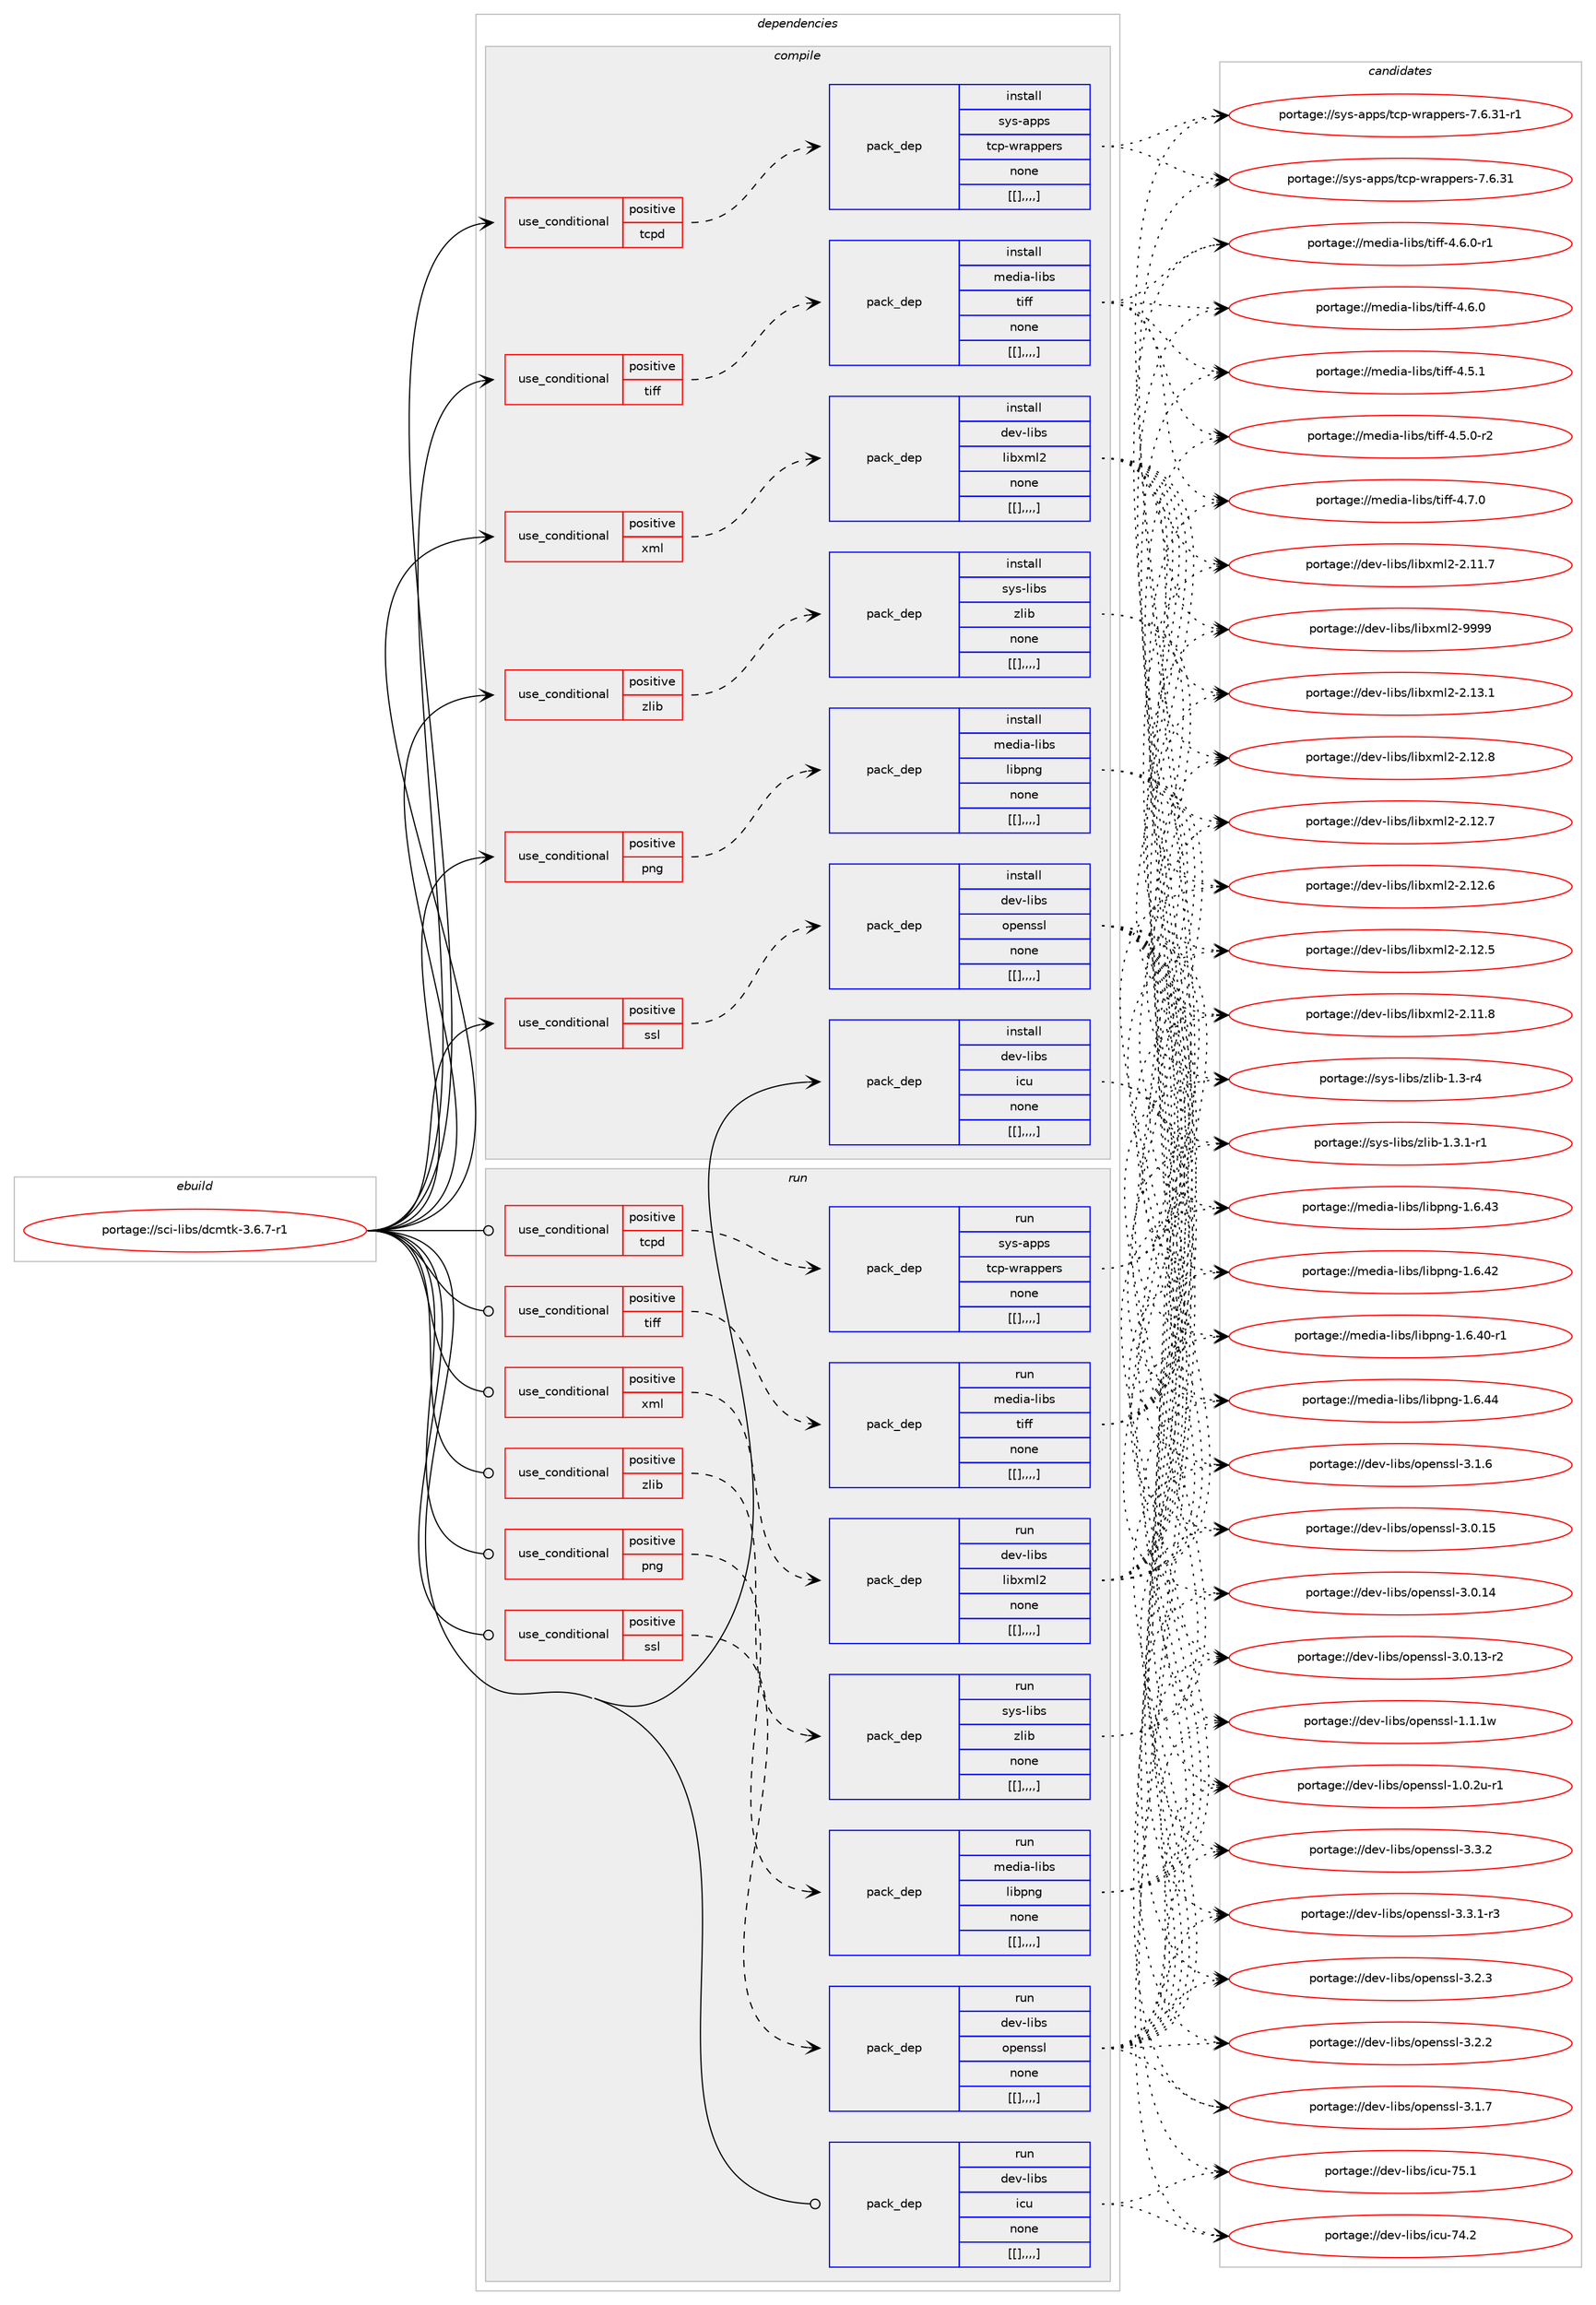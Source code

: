 digraph prolog {

# *************
# Graph options
# *************

newrank=true;
concentrate=true;
compound=true;
graph [rankdir=LR,fontname=Helvetica,fontsize=10,ranksep=1.5];#, ranksep=2.5, nodesep=0.2];
edge  [arrowhead=vee];
node  [fontname=Helvetica,fontsize=10];

# **********
# The ebuild
# **********

subgraph cluster_leftcol {
color=gray;
label=<<i>ebuild</i>>;
id [label="portage://sci-libs/dcmtk-3.6.7-r1", color=red, width=4, href="../sci-libs/dcmtk-3.6.7-r1.svg"];
}

# ****************
# The dependencies
# ****************

subgraph cluster_midcol {
color=gray;
label=<<i>dependencies</i>>;
subgraph cluster_compile {
fillcolor="#eeeeee";
style=filled;
label=<<i>compile</i>>;
subgraph cond109358 {
dependency410313 [label=<<TABLE BORDER="0" CELLBORDER="1" CELLSPACING="0" CELLPADDING="4"><TR><TD ROWSPAN="3" CELLPADDING="10">use_conditional</TD></TR><TR><TD>positive</TD></TR><TR><TD>png</TD></TR></TABLE>>, shape=none, color=red];
subgraph pack298088 {
dependency410314 [label=<<TABLE BORDER="0" CELLBORDER="1" CELLSPACING="0" CELLPADDING="4" WIDTH="220"><TR><TD ROWSPAN="6" CELLPADDING="30">pack_dep</TD></TR><TR><TD WIDTH="110">install</TD></TR><TR><TD>media-libs</TD></TR><TR><TD>libpng</TD></TR><TR><TD>none</TD></TR><TR><TD>[[],,,,]</TD></TR></TABLE>>, shape=none, color=blue];
}
dependency410313:e -> dependency410314:w [weight=20,style="dashed",arrowhead="vee"];
}
id:e -> dependency410313:w [weight=20,style="solid",arrowhead="vee"];
subgraph cond109359 {
dependency410315 [label=<<TABLE BORDER="0" CELLBORDER="1" CELLSPACING="0" CELLPADDING="4"><TR><TD ROWSPAN="3" CELLPADDING="10">use_conditional</TD></TR><TR><TD>positive</TD></TR><TR><TD>ssl</TD></TR></TABLE>>, shape=none, color=red];
subgraph pack298089 {
dependency410316 [label=<<TABLE BORDER="0" CELLBORDER="1" CELLSPACING="0" CELLPADDING="4" WIDTH="220"><TR><TD ROWSPAN="6" CELLPADDING="30">pack_dep</TD></TR><TR><TD WIDTH="110">install</TD></TR><TR><TD>dev-libs</TD></TR><TR><TD>openssl</TD></TR><TR><TD>none</TD></TR><TR><TD>[[],,,,]</TD></TR></TABLE>>, shape=none, color=blue];
}
dependency410315:e -> dependency410316:w [weight=20,style="dashed",arrowhead="vee"];
}
id:e -> dependency410315:w [weight=20,style="solid",arrowhead="vee"];
subgraph cond109360 {
dependency410317 [label=<<TABLE BORDER="0" CELLBORDER="1" CELLSPACING="0" CELLPADDING="4"><TR><TD ROWSPAN="3" CELLPADDING="10">use_conditional</TD></TR><TR><TD>positive</TD></TR><TR><TD>tcpd</TD></TR></TABLE>>, shape=none, color=red];
subgraph pack298090 {
dependency410318 [label=<<TABLE BORDER="0" CELLBORDER="1" CELLSPACING="0" CELLPADDING="4" WIDTH="220"><TR><TD ROWSPAN="6" CELLPADDING="30">pack_dep</TD></TR><TR><TD WIDTH="110">install</TD></TR><TR><TD>sys-apps</TD></TR><TR><TD>tcp-wrappers</TD></TR><TR><TD>none</TD></TR><TR><TD>[[],,,,]</TD></TR></TABLE>>, shape=none, color=blue];
}
dependency410317:e -> dependency410318:w [weight=20,style="dashed",arrowhead="vee"];
}
id:e -> dependency410317:w [weight=20,style="solid",arrowhead="vee"];
subgraph cond109361 {
dependency410319 [label=<<TABLE BORDER="0" CELLBORDER="1" CELLSPACING="0" CELLPADDING="4"><TR><TD ROWSPAN="3" CELLPADDING="10">use_conditional</TD></TR><TR><TD>positive</TD></TR><TR><TD>tiff</TD></TR></TABLE>>, shape=none, color=red];
subgraph pack298091 {
dependency410320 [label=<<TABLE BORDER="0" CELLBORDER="1" CELLSPACING="0" CELLPADDING="4" WIDTH="220"><TR><TD ROWSPAN="6" CELLPADDING="30">pack_dep</TD></TR><TR><TD WIDTH="110">install</TD></TR><TR><TD>media-libs</TD></TR><TR><TD>tiff</TD></TR><TR><TD>none</TD></TR><TR><TD>[[],,,,]</TD></TR></TABLE>>, shape=none, color=blue];
}
dependency410319:e -> dependency410320:w [weight=20,style="dashed",arrowhead="vee"];
}
id:e -> dependency410319:w [weight=20,style="solid",arrowhead="vee"];
subgraph cond109362 {
dependency410321 [label=<<TABLE BORDER="0" CELLBORDER="1" CELLSPACING="0" CELLPADDING="4"><TR><TD ROWSPAN="3" CELLPADDING="10">use_conditional</TD></TR><TR><TD>positive</TD></TR><TR><TD>xml</TD></TR></TABLE>>, shape=none, color=red];
subgraph pack298092 {
dependency410322 [label=<<TABLE BORDER="0" CELLBORDER="1" CELLSPACING="0" CELLPADDING="4" WIDTH="220"><TR><TD ROWSPAN="6" CELLPADDING="30">pack_dep</TD></TR><TR><TD WIDTH="110">install</TD></TR><TR><TD>dev-libs</TD></TR><TR><TD>libxml2</TD></TR><TR><TD>none</TD></TR><TR><TD>[[],,,,]</TD></TR></TABLE>>, shape=none, color=blue];
}
dependency410321:e -> dependency410322:w [weight=20,style="dashed",arrowhead="vee"];
}
id:e -> dependency410321:w [weight=20,style="solid",arrowhead="vee"];
subgraph cond109363 {
dependency410323 [label=<<TABLE BORDER="0" CELLBORDER="1" CELLSPACING="0" CELLPADDING="4"><TR><TD ROWSPAN="3" CELLPADDING="10">use_conditional</TD></TR><TR><TD>positive</TD></TR><TR><TD>zlib</TD></TR></TABLE>>, shape=none, color=red];
subgraph pack298093 {
dependency410324 [label=<<TABLE BORDER="0" CELLBORDER="1" CELLSPACING="0" CELLPADDING="4" WIDTH="220"><TR><TD ROWSPAN="6" CELLPADDING="30">pack_dep</TD></TR><TR><TD WIDTH="110">install</TD></TR><TR><TD>sys-libs</TD></TR><TR><TD>zlib</TD></TR><TR><TD>none</TD></TR><TR><TD>[[],,,,]</TD></TR></TABLE>>, shape=none, color=blue];
}
dependency410323:e -> dependency410324:w [weight=20,style="dashed",arrowhead="vee"];
}
id:e -> dependency410323:w [weight=20,style="solid",arrowhead="vee"];
subgraph pack298094 {
dependency410325 [label=<<TABLE BORDER="0" CELLBORDER="1" CELLSPACING="0" CELLPADDING="4" WIDTH="220"><TR><TD ROWSPAN="6" CELLPADDING="30">pack_dep</TD></TR><TR><TD WIDTH="110">install</TD></TR><TR><TD>dev-libs</TD></TR><TR><TD>icu</TD></TR><TR><TD>none</TD></TR><TR><TD>[[],,,,]</TD></TR></TABLE>>, shape=none, color=blue];
}
id:e -> dependency410325:w [weight=20,style="solid",arrowhead="vee"];
}
subgraph cluster_compileandrun {
fillcolor="#eeeeee";
style=filled;
label=<<i>compile and run</i>>;
}
subgraph cluster_run {
fillcolor="#eeeeee";
style=filled;
label=<<i>run</i>>;
subgraph cond109364 {
dependency410326 [label=<<TABLE BORDER="0" CELLBORDER="1" CELLSPACING="0" CELLPADDING="4"><TR><TD ROWSPAN="3" CELLPADDING="10">use_conditional</TD></TR><TR><TD>positive</TD></TR><TR><TD>png</TD></TR></TABLE>>, shape=none, color=red];
subgraph pack298095 {
dependency410327 [label=<<TABLE BORDER="0" CELLBORDER="1" CELLSPACING="0" CELLPADDING="4" WIDTH="220"><TR><TD ROWSPAN="6" CELLPADDING="30">pack_dep</TD></TR><TR><TD WIDTH="110">run</TD></TR><TR><TD>media-libs</TD></TR><TR><TD>libpng</TD></TR><TR><TD>none</TD></TR><TR><TD>[[],,,,]</TD></TR></TABLE>>, shape=none, color=blue];
}
dependency410326:e -> dependency410327:w [weight=20,style="dashed",arrowhead="vee"];
}
id:e -> dependency410326:w [weight=20,style="solid",arrowhead="odot"];
subgraph cond109365 {
dependency410328 [label=<<TABLE BORDER="0" CELLBORDER="1" CELLSPACING="0" CELLPADDING="4"><TR><TD ROWSPAN="3" CELLPADDING="10">use_conditional</TD></TR><TR><TD>positive</TD></TR><TR><TD>ssl</TD></TR></TABLE>>, shape=none, color=red];
subgraph pack298096 {
dependency410329 [label=<<TABLE BORDER="0" CELLBORDER="1" CELLSPACING="0" CELLPADDING="4" WIDTH="220"><TR><TD ROWSPAN="6" CELLPADDING="30">pack_dep</TD></TR><TR><TD WIDTH="110">run</TD></TR><TR><TD>dev-libs</TD></TR><TR><TD>openssl</TD></TR><TR><TD>none</TD></TR><TR><TD>[[],,,,]</TD></TR></TABLE>>, shape=none, color=blue];
}
dependency410328:e -> dependency410329:w [weight=20,style="dashed",arrowhead="vee"];
}
id:e -> dependency410328:w [weight=20,style="solid",arrowhead="odot"];
subgraph cond109366 {
dependency410330 [label=<<TABLE BORDER="0" CELLBORDER="1" CELLSPACING="0" CELLPADDING="4"><TR><TD ROWSPAN="3" CELLPADDING="10">use_conditional</TD></TR><TR><TD>positive</TD></TR><TR><TD>tcpd</TD></TR></TABLE>>, shape=none, color=red];
subgraph pack298097 {
dependency410331 [label=<<TABLE BORDER="0" CELLBORDER="1" CELLSPACING="0" CELLPADDING="4" WIDTH="220"><TR><TD ROWSPAN="6" CELLPADDING="30">pack_dep</TD></TR><TR><TD WIDTH="110">run</TD></TR><TR><TD>sys-apps</TD></TR><TR><TD>tcp-wrappers</TD></TR><TR><TD>none</TD></TR><TR><TD>[[],,,,]</TD></TR></TABLE>>, shape=none, color=blue];
}
dependency410330:e -> dependency410331:w [weight=20,style="dashed",arrowhead="vee"];
}
id:e -> dependency410330:w [weight=20,style="solid",arrowhead="odot"];
subgraph cond109367 {
dependency410332 [label=<<TABLE BORDER="0" CELLBORDER="1" CELLSPACING="0" CELLPADDING="4"><TR><TD ROWSPAN="3" CELLPADDING="10">use_conditional</TD></TR><TR><TD>positive</TD></TR><TR><TD>tiff</TD></TR></TABLE>>, shape=none, color=red];
subgraph pack298098 {
dependency410333 [label=<<TABLE BORDER="0" CELLBORDER="1" CELLSPACING="0" CELLPADDING="4" WIDTH="220"><TR><TD ROWSPAN="6" CELLPADDING="30">pack_dep</TD></TR><TR><TD WIDTH="110">run</TD></TR><TR><TD>media-libs</TD></TR><TR><TD>tiff</TD></TR><TR><TD>none</TD></TR><TR><TD>[[],,,,]</TD></TR></TABLE>>, shape=none, color=blue];
}
dependency410332:e -> dependency410333:w [weight=20,style="dashed",arrowhead="vee"];
}
id:e -> dependency410332:w [weight=20,style="solid",arrowhead="odot"];
subgraph cond109368 {
dependency410334 [label=<<TABLE BORDER="0" CELLBORDER="1" CELLSPACING="0" CELLPADDING="4"><TR><TD ROWSPAN="3" CELLPADDING="10">use_conditional</TD></TR><TR><TD>positive</TD></TR><TR><TD>xml</TD></TR></TABLE>>, shape=none, color=red];
subgraph pack298099 {
dependency410335 [label=<<TABLE BORDER="0" CELLBORDER="1" CELLSPACING="0" CELLPADDING="4" WIDTH="220"><TR><TD ROWSPAN="6" CELLPADDING="30">pack_dep</TD></TR><TR><TD WIDTH="110">run</TD></TR><TR><TD>dev-libs</TD></TR><TR><TD>libxml2</TD></TR><TR><TD>none</TD></TR><TR><TD>[[],,,,]</TD></TR></TABLE>>, shape=none, color=blue];
}
dependency410334:e -> dependency410335:w [weight=20,style="dashed",arrowhead="vee"];
}
id:e -> dependency410334:w [weight=20,style="solid",arrowhead="odot"];
subgraph cond109369 {
dependency410336 [label=<<TABLE BORDER="0" CELLBORDER="1" CELLSPACING="0" CELLPADDING="4"><TR><TD ROWSPAN="3" CELLPADDING="10">use_conditional</TD></TR><TR><TD>positive</TD></TR><TR><TD>zlib</TD></TR></TABLE>>, shape=none, color=red];
subgraph pack298100 {
dependency410337 [label=<<TABLE BORDER="0" CELLBORDER="1" CELLSPACING="0" CELLPADDING="4" WIDTH="220"><TR><TD ROWSPAN="6" CELLPADDING="30">pack_dep</TD></TR><TR><TD WIDTH="110">run</TD></TR><TR><TD>sys-libs</TD></TR><TR><TD>zlib</TD></TR><TR><TD>none</TD></TR><TR><TD>[[],,,,]</TD></TR></TABLE>>, shape=none, color=blue];
}
dependency410336:e -> dependency410337:w [weight=20,style="dashed",arrowhead="vee"];
}
id:e -> dependency410336:w [weight=20,style="solid",arrowhead="odot"];
subgraph pack298101 {
dependency410338 [label=<<TABLE BORDER="0" CELLBORDER="1" CELLSPACING="0" CELLPADDING="4" WIDTH="220"><TR><TD ROWSPAN="6" CELLPADDING="30">pack_dep</TD></TR><TR><TD WIDTH="110">run</TD></TR><TR><TD>dev-libs</TD></TR><TR><TD>icu</TD></TR><TR><TD>none</TD></TR><TR><TD>[[],,,,]</TD></TR></TABLE>>, shape=none, color=blue];
}
id:e -> dependency410338:w [weight=20,style="solid",arrowhead="odot"];
}
}

# **************
# The candidates
# **************

subgraph cluster_choices {
rank=same;
color=gray;
label=<<i>candidates</i>>;

subgraph choice298088 {
color=black;
nodesep=1;
choice109101100105974510810598115471081059811211010345494654465252 [label="portage://media-libs/libpng-1.6.44", color=red, width=4,href="../media-libs/libpng-1.6.44.svg"];
choice109101100105974510810598115471081059811211010345494654465251 [label="portage://media-libs/libpng-1.6.43", color=red, width=4,href="../media-libs/libpng-1.6.43.svg"];
choice109101100105974510810598115471081059811211010345494654465250 [label="portage://media-libs/libpng-1.6.42", color=red, width=4,href="../media-libs/libpng-1.6.42.svg"];
choice1091011001059745108105981154710810598112110103454946544652484511449 [label="portage://media-libs/libpng-1.6.40-r1", color=red, width=4,href="../media-libs/libpng-1.6.40-r1.svg"];
dependency410314:e -> choice109101100105974510810598115471081059811211010345494654465252:w [style=dotted,weight="100"];
dependency410314:e -> choice109101100105974510810598115471081059811211010345494654465251:w [style=dotted,weight="100"];
dependency410314:e -> choice109101100105974510810598115471081059811211010345494654465250:w [style=dotted,weight="100"];
dependency410314:e -> choice1091011001059745108105981154710810598112110103454946544652484511449:w [style=dotted,weight="100"];
}
subgraph choice298089 {
color=black;
nodesep=1;
choice100101118451081059811547111112101110115115108455146514650 [label="portage://dev-libs/openssl-3.3.2", color=red, width=4,href="../dev-libs/openssl-3.3.2.svg"];
choice1001011184510810598115471111121011101151151084551465146494511451 [label="portage://dev-libs/openssl-3.3.1-r3", color=red, width=4,href="../dev-libs/openssl-3.3.1-r3.svg"];
choice100101118451081059811547111112101110115115108455146504651 [label="portage://dev-libs/openssl-3.2.3", color=red, width=4,href="../dev-libs/openssl-3.2.3.svg"];
choice100101118451081059811547111112101110115115108455146504650 [label="portage://dev-libs/openssl-3.2.2", color=red, width=4,href="../dev-libs/openssl-3.2.2.svg"];
choice100101118451081059811547111112101110115115108455146494655 [label="portage://dev-libs/openssl-3.1.7", color=red, width=4,href="../dev-libs/openssl-3.1.7.svg"];
choice100101118451081059811547111112101110115115108455146494654 [label="portage://dev-libs/openssl-3.1.6", color=red, width=4,href="../dev-libs/openssl-3.1.6.svg"];
choice10010111845108105981154711111210111011511510845514648464953 [label="portage://dev-libs/openssl-3.0.15", color=red, width=4,href="../dev-libs/openssl-3.0.15.svg"];
choice10010111845108105981154711111210111011511510845514648464952 [label="portage://dev-libs/openssl-3.0.14", color=red, width=4,href="../dev-libs/openssl-3.0.14.svg"];
choice100101118451081059811547111112101110115115108455146484649514511450 [label="portage://dev-libs/openssl-3.0.13-r2", color=red, width=4,href="../dev-libs/openssl-3.0.13-r2.svg"];
choice100101118451081059811547111112101110115115108454946494649119 [label="portage://dev-libs/openssl-1.1.1w", color=red, width=4,href="../dev-libs/openssl-1.1.1w.svg"];
choice1001011184510810598115471111121011101151151084549464846501174511449 [label="portage://dev-libs/openssl-1.0.2u-r1", color=red, width=4,href="../dev-libs/openssl-1.0.2u-r1.svg"];
dependency410316:e -> choice100101118451081059811547111112101110115115108455146514650:w [style=dotted,weight="100"];
dependency410316:e -> choice1001011184510810598115471111121011101151151084551465146494511451:w [style=dotted,weight="100"];
dependency410316:e -> choice100101118451081059811547111112101110115115108455146504651:w [style=dotted,weight="100"];
dependency410316:e -> choice100101118451081059811547111112101110115115108455146504650:w [style=dotted,weight="100"];
dependency410316:e -> choice100101118451081059811547111112101110115115108455146494655:w [style=dotted,weight="100"];
dependency410316:e -> choice100101118451081059811547111112101110115115108455146494654:w [style=dotted,weight="100"];
dependency410316:e -> choice10010111845108105981154711111210111011511510845514648464953:w [style=dotted,weight="100"];
dependency410316:e -> choice10010111845108105981154711111210111011511510845514648464952:w [style=dotted,weight="100"];
dependency410316:e -> choice100101118451081059811547111112101110115115108455146484649514511450:w [style=dotted,weight="100"];
dependency410316:e -> choice100101118451081059811547111112101110115115108454946494649119:w [style=dotted,weight="100"];
dependency410316:e -> choice1001011184510810598115471111121011101151151084549464846501174511449:w [style=dotted,weight="100"];
}
subgraph choice298090 {
color=black;
nodesep=1;
choice115121115459711211211547116991124511911497112112101114115455546544651494511449 [label="portage://sys-apps/tcp-wrappers-7.6.31-r1", color=red, width=4,href="../sys-apps/tcp-wrappers-7.6.31-r1.svg"];
choice11512111545971121121154711699112451191149711211210111411545554654465149 [label="portage://sys-apps/tcp-wrappers-7.6.31", color=red, width=4,href="../sys-apps/tcp-wrappers-7.6.31.svg"];
dependency410318:e -> choice115121115459711211211547116991124511911497112112101114115455546544651494511449:w [style=dotted,weight="100"];
dependency410318:e -> choice11512111545971121121154711699112451191149711211210111411545554654465149:w [style=dotted,weight="100"];
}
subgraph choice298091 {
color=black;
nodesep=1;
choice10910110010597451081059811547116105102102455246554648 [label="portage://media-libs/tiff-4.7.0", color=red, width=4,href="../media-libs/tiff-4.7.0.svg"];
choice109101100105974510810598115471161051021024552465446484511449 [label="portage://media-libs/tiff-4.6.0-r1", color=red, width=4,href="../media-libs/tiff-4.6.0-r1.svg"];
choice10910110010597451081059811547116105102102455246544648 [label="portage://media-libs/tiff-4.6.0", color=red, width=4,href="../media-libs/tiff-4.6.0.svg"];
choice10910110010597451081059811547116105102102455246534649 [label="portage://media-libs/tiff-4.5.1", color=red, width=4,href="../media-libs/tiff-4.5.1.svg"];
choice109101100105974510810598115471161051021024552465346484511450 [label="portage://media-libs/tiff-4.5.0-r2", color=red, width=4,href="../media-libs/tiff-4.5.0-r2.svg"];
dependency410320:e -> choice10910110010597451081059811547116105102102455246554648:w [style=dotted,weight="100"];
dependency410320:e -> choice109101100105974510810598115471161051021024552465446484511449:w [style=dotted,weight="100"];
dependency410320:e -> choice10910110010597451081059811547116105102102455246544648:w [style=dotted,weight="100"];
dependency410320:e -> choice10910110010597451081059811547116105102102455246534649:w [style=dotted,weight="100"];
dependency410320:e -> choice109101100105974510810598115471161051021024552465346484511450:w [style=dotted,weight="100"];
}
subgraph choice298092 {
color=black;
nodesep=1;
choice10010111845108105981154710810598120109108504557575757 [label="portage://dev-libs/libxml2-9999", color=red, width=4,href="../dev-libs/libxml2-9999.svg"];
choice100101118451081059811547108105981201091085045504649514649 [label="portage://dev-libs/libxml2-2.13.1", color=red, width=4,href="../dev-libs/libxml2-2.13.1.svg"];
choice100101118451081059811547108105981201091085045504649504656 [label="portage://dev-libs/libxml2-2.12.8", color=red, width=4,href="../dev-libs/libxml2-2.12.8.svg"];
choice100101118451081059811547108105981201091085045504649504655 [label="portage://dev-libs/libxml2-2.12.7", color=red, width=4,href="../dev-libs/libxml2-2.12.7.svg"];
choice100101118451081059811547108105981201091085045504649504654 [label="portage://dev-libs/libxml2-2.12.6", color=red, width=4,href="../dev-libs/libxml2-2.12.6.svg"];
choice100101118451081059811547108105981201091085045504649504653 [label="portage://dev-libs/libxml2-2.12.5", color=red, width=4,href="../dev-libs/libxml2-2.12.5.svg"];
choice100101118451081059811547108105981201091085045504649494656 [label="portage://dev-libs/libxml2-2.11.8", color=red, width=4,href="../dev-libs/libxml2-2.11.8.svg"];
choice100101118451081059811547108105981201091085045504649494655 [label="portage://dev-libs/libxml2-2.11.7", color=red, width=4,href="../dev-libs/libxml2-2.11.7.svg"];
dependency410322:e -> choice10010111845108105981154710810598120109108504557575757:w [style=dotted,weight="100"];
dependency410322:e -> choice100101118451081059811547108105981201091085045504649514649:w [style=dotted,weight="100"];
dependency410322:e -> choice100101118451081059811547108105981201091085045504649504656:w [style=dotted,weight="100"];
dependency410322:e -> choice100101118451081059811547108105981201091085045504649504655:w [style=dotted,weight="100"];
dependency410322:e -> choice100101118451081059811547108105981201091085045504649504654:w [style=dotted,weight="100"];
dependency410322:e -> choice100101118451081059811547108105981201091085045504649504653:w [style=dotted,weight="100"];
dependency410322:e -> choice100101118451081059811547108105981201091085045504649494656:w [style=dotted,weight="100"];
dependency410322:e -> choice100101118451081059811547108105981201091085045504649494655:w [style=dotted,weight="100"];
}
subgraph choice298093 {
color=black;
nodesep=1;
choice115121115451081059811547122108105984549465146494511449 [label="portage://sys-libs/zlib-1.3.1-r1", color=red, width=4,href="../sys-libs/zlib-1.3.1-r1.svg"];
choice11512111545108105981154712210810598454946514511452 [label="portage://sys-libs/zlib-1.3-r4", color=red, width=4,href="../sys-libs/zlib-1.3-r4.svg"];
dependency410324:e -> choice115121115451081059811547122108105984549465146494511449:w [style=dotted,weight="100"];
dependency410324:e -> choice11512111545108105981154712210810598454946514511452:w [style=dotted,weight="100"];
}
subgraph choice298094 {
color=black;
nodesep=1;
choice100101118451081059811547105991174555534649 [label="portage://dev-libs/icu-75.1", color=red, width=4,href="../dev-libs/icu-75.1.svg"];
choice100101118451081059811547105991174555524650 [label="portage://dev-libs/icu-74.2", color=red, width=4,href="../dev-libs/icu-74.2.svg"];
dependency410325:e -> choice100101118451081059811547105991174555534649:w [style=dotted,weight="100"];
dependency410325:e -> choice100101118451081059811547105991174555524650:w [style=dotted,weight="100"];
}
subgraph choice298095 {
color=black;
nodesep=1;
choice109101100105974510810598115471081059811211010345494654465252 [label="portage://media-libs/libpng-1.6.44", color=red, width=4,href="../media-libs/libpng-1.6.44.svg"];
choice109101100105974510810598115471081059811211010345494654465251 [label="portage://media-libs/libpng-1.6.43", color=red, width=4,href="../media-libs/libpng-1.6.43.svg"];
choice109101100105974510810598115471081059811211010345494654465250 [label="portage://media-libs/libpng-1.6.42", color=red, width=4,href="../media-libs/libpng-1.6.42.svg"];
choice1091011001059745108105981154710810598112110103454946544652484511449 [label="portage://media-libs/libpng-1.6.40-r1", color=red, width=4,href="../media-libs/libpng-1.6.40-r1.svg"];
dependency410327:e -> choice109101100105974510810598115471081059811211010345494654465252:w [style=dotted,weight="100"];
dependency410327:e -> choice109101100105974510810598115471081059811211010345494654465251:w [style=dotted,weight="100"];
dependency410327:e -> choice109101100105974510810598115471081059811211010345494654465250:w [style=dotted,weight="100"];
dependency410327:e -> choice1091011001059745108105981154710810598112110103454946544652484511449:w [style=dotted,weight="100"];
}
subgraph choice298096 {
color=black;
nodesep=1;
choice100101118451081059811547111112101110115115108455146514650 [label="portage://dev-libs/openssl-3.3.2", color=red, width=4,href="../dev-libs/openssl-3.3.2.svg"];
choice1001011184510810598115471111121011101151151084551465146494511451 [label="portage://dev-libs/openssl-3.3.1-r3", color=red, width=4,href="../dev-libs/openssl-3.3.1-r3.svg"];
choice100101118451081059811547111112101110115115108455146504651 [label="portage://dev-libs/openssl-3.2.3", color=red, width=4,href="../dev-libs/openssl-3.2.3.svg"];
choice100101118451081059811547111112101110115115108455146504650 [label="portage://dev-libs/openssl-3.2.2", color=red, width=4,href="../dev-libs/openssl-3.2.2.svg"];
choice100101118451081059811547111112101110115115108455146494655 [label="portage://dev-libs/openssl-3.1.7", color=red, width=4,href="../dev-libs/openssl-3.1.7.svg"];
choice100101118451081059811547111112101110115115108455146494654 [label="portage://dev-libs/openssl-3.1.6", color=red, width=4,href="../dev-libs/openssl-3.1.6.svg"];
choice10010111845108105981154711111210111011511510845514648464953 [label="portage://dev-libs/openssl-3.0.15", color=red, width=4,href="../dev-libs/openssl-3.0.15.svg"];
choice10010111845108105981154711111210111011511510845514648464952 [label="portage://dev-libs/openssl-3.0.14", color=red, width=4,href="../dev-libs/openssl-3.0.14.svg"];
choice100101118451081059811547111112101110115115108455146484649514511450 [label="portage://dev-libs/openssl-3.0.13-r2", color=red, width=4,href="../dev-libs/openssl-3.0.13-r2.svg"];
choice100101118451081059811547111112101110115115108454946494649119 [label="portage://dev-libs/openssl-1.1.1w", color=red, width=4,href="../dev-libs/openssl-1.1.1w.svg"];
choice1001011184510810598115471111121011101151151084549464846501174511449 [label="portage://dev-libs/openssl-1.0.2u-r1", color=red, width=4,href="../dev-libs/openssl-1.0.2u-r1.svg"];
dependency410329:e -> choice100101118451081059811547111112101110115115108455146514650:w [style=dotted,weight="100"];
dependency410329:e -> choice1001011184510810598115471111121011101151151084551465146494511451:w [style=dotted,weight="100"];
dependency410329:e -> choice100101118451081059811547111112101110115115108455146504651:w [style=dotted,weight="100"];
dependency410329:e -> choice100101118451081059811547111112101110115115108455146504650:w [style=dotted,weight="100"];
dependency410329:e -> choice100101118451081059811547111112101110115115108455146494655:w [style=dotted,weight="100"];
dependency410329:e -> choice100101118451081059811547111112101110115115108455146494654:w [style=dotted,weight="100"];
dependency410329:e -> choice10010111845108105981154711111210111011511510845514648464953:w [style=dotted,weight="100"];
dependency410329:e -> choice10010111845108105981154711111210111011511510845514648464952:w [style=dotted,weight="100"];
dependency410329:e -> choice100101118451081059811547111112101110115115108455146484649514511450:w [style=dotted,weight="100"];
dependency410329:e -> choice100101118451081059811547111112101110115115108454946494649119:w [style=dotted,weight="100"];
dependency410329:e -> choice1001011184510810598115471111121011101151151084549464846501174511449:w [style=dotted,weight="100"];
}
subgraph choice298097 {
color=black;
nodesep=1;
choice115121115459711211211547116991124511911497112112101114115455546544651494511449 [label="portage://sys-apps/tcp-wrappers-7.6.31-r1", color=red, width=4,href="../sys-apps/tcp-wrappers-7.6.31-r1.svg"];
choice11512111545971121121154711699112451191149711211210111411545554654465149 [label="portage://sys-apps/tcp-wrappers-7.6.31", color=red, width=4,href="../sys-apps/tcp-wrappers-7.6.31.svg"];
dependency410331:e -> choice115121115459711211211547116991124511911497112112101114115455546544651494511449:w [style=dotted,weight="100"];
dependency410331:e -> choice11512111545971121121154711699112451191149711211210111411545554654465149:w [style=dotted,weight="100"];
}
subgraph choice298098 {
color=black;
nodesep=1;
choice10910110010597451081059811547116105102102455246554648 [label="portage://media-libs/tiff-4.7.0", color=red, width=4,href="../media-libs/tiff-4.7.0.svg"];
choice109101100105974510810598115471161051021024552465446484511449 [label="portage://media-libs/tiff-4.6.0-r1", color=red, width=4,href="../media-libs/tiff-4.6.0-r1.svg"];
choice10910110010597451081059811547116105102102455246544648 [label="portage://media-libs/tiff-4.6.0", color=red, width=4,href="../media-libs/tiff-4.6.0.svg"];
choice10910110010597451081059811547116105102102455246534649 [label="portage://media-libs/tiff-4.5.1", color=red, width=4,href="../media-libs/tiff-4.5.1.svg"];
choice109101100105974510810598115471161051021024552465346484511450 [label="portage://media-libs/tiff-4.5.0-r2", color=red, width=4,href="../media-libs/tiff-4.5.0-r2.svg"];
dependency410333:e -> choice10910110010597451081059811547116105102102455246554648:w [style=dotted,weight="100"];
dependency410333:e -> choice109101100105974510810598115471161051021024552465446484511449:w [style=dotted,weight="100"];
dependency410333:e -> choice10910110010597451081059811547116105102102455246544648:w [style=dotted,weight="100"];
dependency410333:e -> choice10910110010597451081059811547116105102102455246534649:w [style=dotted,weight="100"];
dependency410333:e -> choice109101100105974510810598115471161051021024552465346484511450:w [style=dotted,weight="100"];
}
subgraph choice298099 {
color=black;
nodesep=1;
choice10010111845108105981154710810598120109108504557575757 [label="portage://dev-libs/libxml2-9999", color=red, width=4,href="../dev-libs/libxml2-9999.svg"];
choice100101118451081059811547108105981201091085045504649514649 [label="portage://dev-libs/libxml2-2.13.1", color=red, width=4,href="../dev-libs/libxml2-2.13.1.svg"];
choice100101118451081059811547108105981201091085045504649504656 [label="portage://dev-libs/libxml2-2.12.8", color=red, width=4,href="../dev-libs/libxml2-2.12.8.svg"];
choice100101118451081059811547108105981201091085045504649504655 [label="portage://dev-libs/libxml2-2.12.7", color=red, width=4,href="../dev-libs/libxml2-2.12.7.svg"];
choice100101118451081059811547108105981201091085045504649504654 [label="portage://dev-libs/libxml2-2.12.6", color=red, width=4,href="../dev-libs/libxml2-2.12.6.svg"];
choice100101118451081059811547108105981201091085045504649504653 [label="portage://dev-libs/libxml2-2.12.5", color=red, width=4,href="../dev-libs/libxml2-2.12.5.svg"];
choice100101118451081059811547108105981201091085045504649494656 [label="portage://dev-libs/libxml2-2.11.8", color=red, width=4,href="../dev-libs/libxml2-2.11.8.svg"];
choice100101118451081059811547108105981201091085045504649494655 [label="portage://dev-libs/libxml2-2.11.7", color=red, width=4,href="../dev-libs/libxml2-2.11.7.svg"];
dependency410335:e -> choice10010111845108105981154710810598120109108504557575757:w [style=dotted,weight="100"];
dependency410335:e -> choice100101118451081059811547108105981201091085045504649514649:w [style=dotted,weight="100"];
dependency410335:e -> choice100101118451081059811547108105981201091085045504649504656:w [style=dotted,weight="100"];
dependency410335:e -> choice100101118451081059811547108105981201091085045504649504655:w [style=dotted,weight="100"];
dependency410335:e -> choice100101118451081059811547108105981201091085045504649504654:w [style=dotted,weight="100"];
dependency410335:e -> choice100101118451081059811547108105981201091085045504649504653:w [style=dotted,weight="100"];
dependency410335:e -> choice100101118451081059811547108105981201091085045504649494656:w [style=dotted,weight="100"];
dependency410335:e -> choice100101118451081059811547108105981201091085045504649494655:w [style=dotted,weight="100"];
}
subgraph choice298100 {
color=black;
nodesep=1;
choice115121115451081059811547122108105984549465146494511449 [label="portage://sys-libs/zlib-1.3.1-r1", color=red, width=4,href="../sys-libs/zlib-1.3.1-r1.svg"];
choice11512111545108105981154712210810598454946514511452 [label="portage://sys-libs/zlib-1.3-r4", color=red, width=4,href="../sys-libs/zlib-1.3-r4.svg"];
dependency410337:e -> choice115121115451081059811547122108105984549465146494511449:w [style=dotted,weight="100"];
dependency410337:e -> choice11512111545108105981154712210810598454946514511452:w [style=dotted,weight="100"];
}
subgraph choice298101 {
color=black;
nodesep=1;
choice100101118451081059811547105991174555534649 [label="portage://dev-libs/icu-75.1", color=red, width=4,href="../dev-libs/icu-75.1.svg"];
choice100101118451081059811547105991174555524650 [label="portage://dev-libs/icu-74.2", color=red, width=4,href="../dev-libs/icu-74.2.svg"];
dependency410338:e -> choice100101118451081059811547105991174555534649:w [style=dotted,weight="100"];
dependency410338:e -> choice100101118451081059811547105991174555524650:w [style=dotted,weight="100"];
}
}

}
